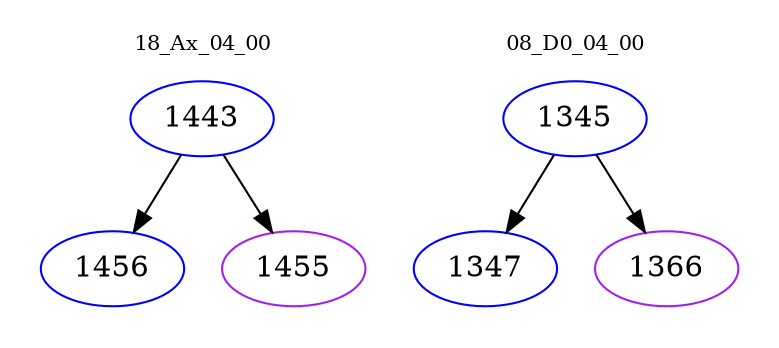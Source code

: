 digraph{
subgraph cluster_0 {
color = white
label = "18_Ax_04_00";
fontsize=10;
T0_1443 [label="1443", color="blue"]
T0_1443 -> T0_1456 [color="black"]
T0_1456 [label="1456", color="blue"]
T0_1443 -> T0_1455 [color="black"]
T0_1455 [label="1455", color="purple"]
}
subgraph cluster_1 {
color = white
label = "08_D0_04_00";
fontsize=10;
T1_1345 [label="1345", color="blue"]
T1_1345 -> T1_1347 [color="black"]
T1_1347 [label="1347", color="blue"]
T1_1345 -> T1_1366 [color="black"]
T1_1366 [label="1366", color="purple"]
}
}
